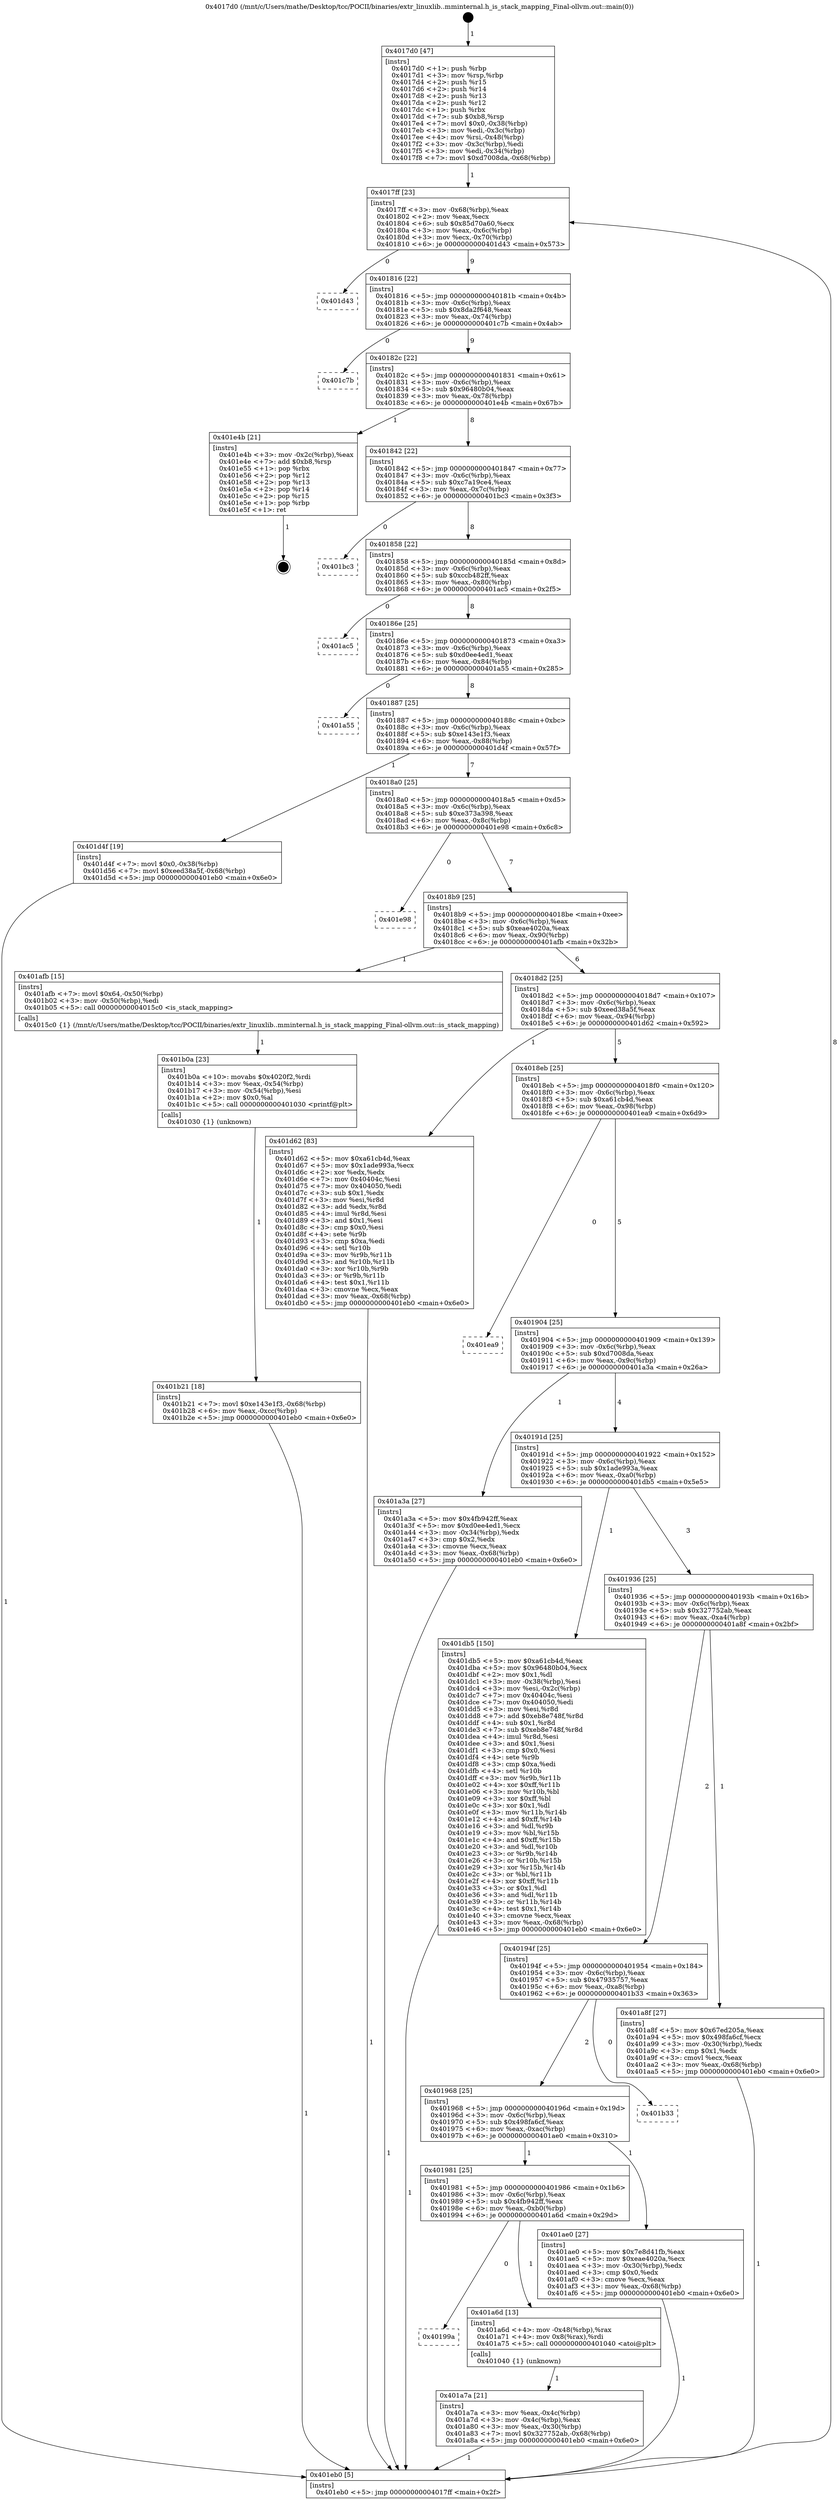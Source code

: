 digraph "0x4017d0" {
  label = "0x4017d0 (/mnt/c/Users/mathe/Desktop/tcc/POCII/binaries/extr_linuxlib..mminternal.h_is_stack_mapping_Final-ollvm.out::main(0))"
  labelloc = "t"
  node[shape=record]

  Entry [label="",width=0.3,height=0.3,shape=circle,fillcolor=black,style=filled]
  "0x4017ff" [label="{
     0x4017ff [23]\l
     | [instrs]\l
     &nbsp;&nbsp;0x4017ff \<+3\>: mov -0x68(%rbp),%eax\l
     &nbsp;&nbsp;0x401802 \<+2\>: mov %eax,%ecx\l
     &nbsp;&nbsp;0x401804 \<+6\>: sub $0x85d70a60,%ecx\l
     &nbsp;&nbsp;0x40180a \<+3\>: mov %eax,-0x6c(%rbp)\l
     &nbsp;&nbsp;0x40180d \<+3\>: mov %ecx,-0x70(%rbp)\l
     &nbsp;&nbsp;0x401810 \<+6\>: je 0000000000401d43 \<main+0x573\>\l
  }"]
  "0x401d43" [label="{
     0x401d43\l
  }", style=dashed]
  "0x401816" [label="{
     0x401816 [22]\l
     | [instrs]\l
     &nbsp;&nbsp;0x401816 \<+5\>: jmp 000000000040181b \<main+0x4b\>\l
     &nbsp;&nbsp;0x40181b \<+3\>: mov -0x6c(%rbp),%eax\l
     &nbsp;&nbsp;0x40181e \<+5\>: sub $0x8da2f648,%eax\l
     &nbsp;&nbsp;0x401823 \<+3\>: mov %eax,-0x74(%rbp)\l
     &nbsp;&nbsp;0x401826 \<+6\>: je 0000000000401c7b \<main+0x4ab\>\l
  }"]
  Exit [label="",width=0.3,height=0.3,shape=circle,fillcolor=black,style=filled,peripheries=2]
  "0x401c7b" [label="{
     0x401c7b\l
  }", style=dashed]
  "0x40182c" [label="{
     0x40182c [22]\l
     | [instrs]\l
     &nbsp;&nbsp;0x40182c \<+5\>: jmp 0000000000401831 \<main+0x61\>\l
     &nbsp;&nbsp;0x401831 \<+3\>: mov -0x6c(%rbp),%eax\l
     &nbsp;&nbsp;0x401834 \<+5\>: sub $0x96480b04,%eax\l
     &nbsp;&nbsp;0x401839 \<+3\>: mov %eax,-0x78(%rbp)\l
     &nbsp;&nbsp;0x40183c \<+6\>: je 0000000000401e4b \<main+0x67b\>\l
  }"]
  "0x401b21" [label="{
     0x401b21 [18]\l
     | [instrs]\l
     &nbsp;&nbsp;0x401b21 \<+7\>: movl $0xe143e1f3,-0x68(%rbp)\l
     &nbsp;&nbsp;0x401b28 \<+6\>: mov %eax,-0xcc(%rbp)\l
     &nbsp;&nbsp;0x401b2e \<+5\>: jmp 0000000000401eb0 \<main+0x6e0\>\l
  }"]
  "0x401e4b" [label="{
     0x401e4b [21]\l
     | [instrs]\l
     &nbsp;&nbsp;0x401e4b \<+3\>: mov -0x2c(%rbp),%eax\l
     &nbsp;&nbsp;0x401e4e \<+7\>: add $0xb8,%rsp\l
     &nbsp;&nbsp;0x401e55 \<+1\>: pop %rbx\l
     &nbsp;&nbsp;0x401e56 \<+2\>: pop %r12\l
     &nbsp;&nbsp;0x401e58 \<+2\>: pop %r13\l
     &nbsp;&nbsp;0x401e5a \<+2\>: pop %r14\l
     &nbsp;&nbsp;0x401e5c \<+2\>: pop %r15\l
     &nbsp;&nbsp;0x401e5e \<+1\>: pop %rbp\l
     &nbsp;&nbsp;0x401e5f \<+1\>: ret\l
  }"]
  "0x401842" [label="{
     0x401842 [22]\l
     | [instrs]\l
     &nbsp;&nbsp;0x401842 \<+5\>: jmp 0000000000401847 \<main+0x77\>\l
     &nbsp;&nbsp;0x401847 \<+3\>: mov -0x6c(%rbp),%eax\l
     &nbsp;&nbsp;0x40184a \<+5\>: sub $0xc7a19ce4,%eax\l
     &nbsp;&nbsp;0x40184f \<+3\>: mov %eax,-0x7c(%rbp)\l
     &nbsp;&nbsp;0x401852 \<+6\>: je 0000000000401bc3 \<main+0x3f3\>\l
  }"]
  "0x401b0a" [label="{
     0x401b0a [23]\l
     | [instrs]\l
     &nbsp;&nbsp;0x401b0a \<+10\>: movabs $0x4020f2,%rdi\l
     &nbsp;&nbsp;0x401b14 \<+3\>: mov %eax,-0x54(%rbp)\l
     &nbsp;&nbsp;0x401b17 \<+3\>: mov -0x54(%rbp),%esi\l
     &nbsp;&nbsp;0x401b1a \<+2\>: mov $0x0,%al\l
     &nbsp;&nbsp;0x401b1c \<+5\>: call 0000000000401030 \<printf@plt\>\l
     | [calls]\l
     &nbsp;&nbsp;0x401030 \{1\} (unknown)\l
  }"]
  "0x401bc3" [label="{
     0x401bc3\l
  }", style=dashed]
  "0x401858" [label="{
     0x401858 [22]\l
     | [instrs]\l
     &nbsp;&nbsp;0x401858 \<+5\>: jmp 000000000040185d \<main+0x8d\>\l
     &nbsp;&nbsp;0x40185d \<+3\>: mov -0x6c(%rbp),%eax\l
     &nbsp;&nbsp;0x401860 \<+5\>: sub $0xccb482ff,%eax\l
     &nbsp;&nbsp;0x401865 \<+3\>: mov %eax,-0x80(%rbp)\l
     &nbsp;&nbsp;0x401868 \<+6\>: je 0000000000401ac5 \<main+0x2f5\>\l
  }"]
  "0x401a7a" [label="{
     0x401a7a [21]\l
     | [instrs]\l
     &nbsp;&nbsp;0x401a7a \<+3\>: mov %eax,-0x4c(%rbp)\l
     &nbsp;&nbsp;0x401a7d \<+3\>: mov -0x4c(%rbp),%eax\l
     &nbsp;&nbsp;0x401a80 \<+3\>: mov %eax,-0x30(%rbp)\l
     &nbsp;&nbsp;0x401a83 \<+7\>: movl $0x327752ab,-0x68(%rbp)\l
     &nbsp;&nbsp;0x401a8a \<+5\>: jmp 0000000000401eb0 \<main+0x6e0\>\l
  }"]
  "0x401ac5" [label="{
     0x401ac5\l
  }", style=dashed]
  "0x40186e" [label="{
     0x40186e [25]\l
     | [instrs]\l
     &nbsp;&nbsp;0x40186e \<+5\>: jmp 0000000000401873 \<main+0xa3\>\l
     &nbsp;&nbsp;0x401873 \<+3\>: mov -0x6c(%rbp),%eax\l
     &nbsp;&nbsp;0x401876 \<+5\>: sub $0xd0ee4ed1,%eax\l
     &nbsp;&nbsp;0x40187b \<+6\>: mov %eax,-0x84(%rbp)\l
     &nbsp;&nbsp;0x401881 \<+6\>: je 0000000000401a55 \<main+0x285\>\l
  }"]
  "0x40199a" [label="{
     0x40199a\l
  }", style=dashed]
  "0x401a55" [label="{
     0x401a55\l
  }", style=dashed]
  "0x401887" [label="{
     0x401887 [25]\l
     | [instrs]\l
     &nbsp;&nbsp;0x401887 \<+5\>: jmp 000000000040188c \<main+0xbc\>\l
     &nbsp;&nbsp;0x40188c \<+3\>: mov -0x6c(%rbp),%eax\l
     &nbsp;&nbsp;0x40188f \<+5\>: sub $0xe143e1f3,%eax\l
     &nbsp;&nbsp;0x401894 \<+6\>: mov %eax,-0x88(%rbp)\l
     &nbsp;&nbsp;0x40189a \<+6\>: je 0000000000401d4f \<main+0x57f\>\l
  }"]
  "0x401a6d" [label="{
     0x401a6d [13]\l
     | [instrs]\l
     &nbsp;&nbsp;0x401a6d \<+4\>: mov -0x48(%rbp),%rax\l
     &nbsp;&nbsp;0x401a71 \<+4\>: mov 0x8(%rax),%rdi\l
     &nbsp;&nbsp;0x401a75 \<+5\>: call 0000000000401040 \<atoi@plt\>\l
     | [calls]\l
     &nbsp;&nbsp;0x401040 \{1\} (unknown)\l
  }"]
  "0x401d4f" [label="{
     0x401d4f [19]\l
     | [instrs]\l
     &nbsp;&nbsp;0x401d4f \<+7\>: movl $0x0,-0x38(%rbp)\l
     &nbsp;&nbsp;0x401d56 \<+7\>: movl $0xeed38a5f,-0x68(%rbp)\l
     &nbsp;&nbsp;0x401d5d \<+5\>: jmp 0000000000401eb0 \<main+0x6e0\>\l
  }"]
  "0x4018a0" [label="{
     0x4018a0 [25]\l
     | [instrs]\l
     &nbsp;&nbsp;0x4018a0 \<+5\>: jmp 00000000004018a5 \<main+0xd5\>\l
     &nbsp;&nbsp;0x4018a5 \<+3\>: mov -0x6c(%rbp),%eax\l
     &nbsp;&nbsp;0x4018a8 \<+5\>: sub $0xe373a398,%eax\l
     &nbsp;&nbsp;0x4018ad \<+6\>: mov %eax,-0x8c(%rbp)\l
     &nbsp;&nbsp;0x4018b3 \<+6\>: je 0000000000401e98 \<main+0x6c8\>\l
  }"]
  "0x401981" [label="{
     0x401981 [25]\l
     | [instrs]\l
     &nbsp;&nbsp;0x401981 \<+5\>: jmp 0000000000401986 \<main+0x1b6\>\l
     &nbsp;&nbsp;0x401986 \<+3\>: mov -0x6c(%rbp),%eax\l
     &nbsp;&nbsp;0x401989 \<+5\>: sub $0x4fb942ff,%eax\l
     &nbsp;&nbsp;0x40198e \<+6\>: mov %eax,-0xb0(%rbp)\l
     &nbsp;&nbsp;0x401994 \<+6\>: je 0000000000401a6d \<main+0x29d\>\l
  }"]
  "0x401e98" [label="{
     0x401e98\l
  }", style=dashed]
  "0x4018b9" [label="{
     0x4018b9 [25]\l
     | [instrs]\l
     &nbsp;&nbsp;0x4018b9 \<+5\>: jmp 00000000004018be \<main+0xee\>\l
     &nbsp;&nbsp;0x4018be \<+3\>: mov -0x6c(%rbp),%eax\l
     &nbsp;&nbsp;0x4018c1 \<+5\>: sub $0xeae4020a,%eax\l
     &nbsp;&nbsp;0x4018c6 \<+6\>: mov %eax,-0x90(%rbp)\l
     &nbsp;&nbsp;0x4018cc \<+6\>: je 0000000000401afb \<main+0x32b\>\l
  }"]
  "0x401ae0" [label="{
     0x401ae0 [27]\l
     | [instrs]\l
     &nbsp;&nbsp;0x401ae0 \<+5\>: mov $0x7e8d41fb,%eax\l
     &nbsp;&nbsp;0x401ae5 \<+5\>: mov $0xeae4020a,%ecx\l
     &nbsp;&nbsp;0x401aea \<+3\>: mov -0x30(%rbp),%edx\l
     &nbsp;&nbsp;0x401aed \<+3\>: cmp $0x0,%edx\l
     &nbsp;&nbsp;0x401af0 \<+3\>: cmove %ecx,%eax\l
     &nbsp;&nbsp;0x401af3 \<+3\>: mov %eax,-0x68(%rbp)\l
     &nbsp;&nbsp;0x401af6 \<+5\>: jmp 0000000000401eb0 \<main+0x6e0\>\l
  }"]
  "0x401afb" [label="{
     0x401afb [15]\l
     | [instrs]\l
     &nbsp;&nbsp;0x401afb \<+7\>: movl $0x64,-0x50(%rbp)\l
     &nbsp;&nbsp;0x401b02 \<+3\>: mov -0x50(%rbp),%edi\l
     &nbsp;&nbsp;0x401b05 \<+5\>: call 00000000004015c0 \<is_stack_mapping\>\l
     | [calls]\l
     &nbsp;&nbsp;0x4015c0 \{1\} (/mnt/c/Users/mathe/Desktop/tcc/POCII/binaries/extr_linuxlib..mminternal.h_is_stack_mapping_Final-ollvm.out::is_stack_mapping)\l
  }"]
  "0x4018d2" [label="{
     0x4018d2 [25]\l
     | [instrs]\l
     &nbsp;&nbsp;0x4018d2 \<+5\>: jmp 00000000004018d7 \<main+0x107\>\l
     &nbsp;&nbsp;0x4018d7 \<+3\>: mov -0x6c(%rbp),%eax\l
     &nbsp;&nbsp;0x4018da \<+5\>: sub $0xeed38a5f,%eax\l
     &nbsp;&nbsp;0x4018df \<+6\>: mov %eax,-0x94(%rbp)\l
     &nbsp;&nbsp;0x4018e5 \<+6\>: je 0000000000401d62 \<main+0x592\>\l
  }"]
  "0x401968" [label="{
     0x401968 [25]\l
     | [instrs]\l
     &nbsp;&nbsp;0x401968 \<+5\>: jmp 000000000040196d \<main+0x19d\>\l
     &nbsp;&nbsp;0x40196d \<+3\>: mov -0x6c(%rbp),%eax\l
     &nbsp;&nbsp;0x401970 \<+5\>: sub $0x498fa6cf,%eax\l
     &nbsp;&nbsp;0x401975 \<+6\>: mov %eax,-0xac(%rbp)\l
     &nbsp;&nbsp;0x40197b \<+6\>: je 0000000000401ae0 \<main+0x310\>\l
  }"]
  "0x401d62" [label="{
     0x401d62 [83]\l
     | [instrs]\l
     &nbsp;&nbsp;0x401d62 \<+5\>: mov $0xa61cb4d,%eax\l
     &nbsp;&nbsp;0x401d67 \<+5\>: mov $0x1ade993a,%ecx\l
     &nbsp;&nbsp;0x401d6c \<+2\>: xor %edx,%edx\l
     &nbsp;&nbsp;0x401d6e \<+7\>: mov 0x40404c,%esi\l
     &nbsp;&nbsp;0x401d75 \<+7\>: mov 0x404050,%edi\l
     &nbsp;&nbsp;0x401d7c \<+3\>: sub $0x1,%edx\l
     &nbsp;&nbsp;0x401d7f \<+3\>: mov %esi,%r8d\l
     &nbsp;&nbsp;0x401d82 \<+3\>: add %edx,%r8d\l
     &nbsp;&nbsp;0x401d85 \<+4\>: imul %r8d,%esi\l
     &nbsp;&nbsp;0x401d89 \<+3\>: and $0x1,%esi\l
     &nbsp;&nbsp;0x401d8c \<+3\>: cmp $0x0,%esi\l
     &nbsp;&nbsp;0x401d8f \<+4\>: sete %r9b\l
     &nbsp;&nbsp;0x401d93 \<+3\>: cmp $0xa,%edi\l
     &nbsp;&nbsp;0x401d96 \<+4\>: setl %r10b\l
     &nbsp;&nbsp;0x401d9a \<+3\>: mov %r9b,%r11b\l
     &nbsp;&nbsp;0x401d9d \<+3\>: and %r10b,%r11b\l
     &nbsp;&nbsp;0x401da0 \<+3\>: xor %r10b,%r9b\l
     &nbsp;&nbsp;0x401da3 \<+3\>: or %r9b,%r11b\l
     &nbsp;&nbsp;0x401da6 \<+4\>: test $0x1,%r11b\l
     &nbsp;&nbsp;0x401daa \<+3\>: cmovne %ecx,%eax\l
     &nbsp;&nbsp;0x401dad \<+3\>: mov %eax,-0x68(%rbp)\l
     &nbsp;&nbsp;0x401db0 \<+5\>: jmp 0000000000401eb0 \<main+0x6e0\>\l
  }"]
  "0x4018eb" [label="{
     0x4018eb [25]\l
     | [instrs]\l
     &nbsp;&nbsp;0x4018eb \<+5\>: jmp 00000000004018f0 \<main+0x120\>\l
     &nbsp;&nbsp;0x4018f0 \<+3\>: mov -0x6c(%rbp),%eax\l
     &nbsp;&nbsp;0x4018f3 \<+5\>: sub $0xa61cb4d,%eax\l
     &nbsp;&nbsp;0x4018f8 \<+6\>: mov %eax,-0x98(%rbp)\l
     &nbsp;&nbsp;0x4018fe \<+6\>: je 0000000000401ea9 \<main+0x6d9\>\l
  }"]
  "0x401b33" [label="{
     0x401b33\l
  }", style=dashed]
  "0x401ea9" [label="{
     0x401ea9\l
  }", style=dashed]
  "0x401904" [label="{
     0x401904 [25]\l
     | [instrs]\l
     &nbsp;&nbsp;0x401904 \<+5\>: jmp 0000000000401909 \<main+0x139\>\l
     &nbsp;&nbsp;0x401909 \<+3\>: mov -0x6c(%rbp),%eax\l
     &nbsp;&nbsp;0x40190c \<+5\>: sub $0xd7008da,%eax\l
     &nbsp;&nbsp;0x401911 \<+6\>: mov %eax,-0x9c(%rbp)\l
     &nbsp;&nbsp;0x401917 \<+6\>: je 0000000000401a3a \<main+0x26a\>\l
  }"]
  "0x40194f" [label="{
     0x40194f [25]\l
     | [instrs]\l
     &nbsp;&nbsp;0x40194f \<+5\>: jmp 0000000000401954 \<main+0x184\>\l
     &nbsp;&nbsp;0x401954 \<+3\>: mov -0x6c(%rbp),%eax\l
     &nbsp;&nbsp;0x401957 \<+5\>: sub $0x47935757,%eax\l
     &nbsp;&nbsp;0x40195c \<+6\>: mov %eax,-0xa8(%rbp)\l
     &nbsp;&nbsp;0x401962 \<+6\>: je 0000000000401b33 \<main+0x363\>\l
  }"]
  "0x401a3a" [label="{
     0x401a3a [27]\l
     | [instrs]\l
     &nbsp;&nbsp;0x401a3a \<+5\>: mov $0x4fb942ff,%eax\l
     &nbsp;&nbsp;0x401a3f \<+5\>: mov $0xd0ee4ed1,%ecx\l
     &nbsp;&nbsp;0x401a44 \<+3\>: mov -0x34(%rbp),%edx\l
     &nbsp;&nbsp;0x401a47 \<+3\>: cmp $0x2,%edx\l
     &nbsp;&nbsp;0x401a4a \<+3\>: cmovne %ecx,%eax\l
     &nbsp;&nbsp;0x401a4d \<+3\>: mov %eax,-0x68(%rbp)\l
     &nbsp;&nbsp;0x401a50 \<+5\>: jmp 0000000000401eb0 \<main+0x6e0\>\l
  }"]
  "0x40191d" [label="{
     0x40191d [25]\l
     | [instrs]\l
     &nbsp;&nbsp;0x40191d \<+5\>: jmp 0000000000401922 \<main+0x152\>\l
     &nbsp;&nbsp;0x401922 \<+3\>: mov -0x6c(%rbp),%eax\l
     &nbsp;&nbsp;0x401925 \<+5\>: sub $0x1ade993a,%eax\l
     &nbsp;&nbsp;0x40192a \<+6\>: mov %eax,-0xa0(%rbp)\l
     &nbsp;&nbsp;0x401930 \<+6\>: je 0000000000401db5 \<main+0x5e5\>\l
  }"]
  "0x401eb0" [label="{
     0x401eb0 [5]\l
     | [instrs]\l
     &nbsp;&nbsp;0x401eb0 \<+5\>: jmp 00000000004017ff \<main+0x2f\>\l
  }"]
  "0x4017d0" [label="{
     0x4017d0 [47]\l
     | [instrs]\l
     &nbsp;&nbsp;0x4017d0 \<+1\>: push %rbp\l
     &nbsp;&nbsp;0x4017d1 \<+3\>: mov %rsp,%rbp\l
     &nbsp;&nbsp;0x4017d4 \<+2\>: push %r15\l
     &nbsp;&nbsp;0x4017d6 \<+2\>: push %r14\l
     &nbsp;&nbsp;0x4017d8 \<+2\>: push %r13\l
     &nbsp;&nbsp;0x4017da \<+2\>: push %r12\l
     &nbsp;&nbsp;0x4017dc \<+1\>: push %rbx\l
     &nbsp;&nbsp;0x4017dd \<+7\>: sub $0xb8,%rsp\l
     &nbsp;&nbsp;0x4017e4 \<+7\>: movl $0x0,-0x38(%rbp)\l
     &nbsp;&nbsp;0x4017eb \<+3\>: mov %edi,-0x3c(%rbp)\l
     &nbsp;&nbsp;0x4017ee \<+4\>: mov %rsi,-0x48(%rbp)\l
     &nbsp;&nbsp;0x4017f2 \<+3\>: mov -0x3c(%rbp),%edi\l
     &nbsp;&nbsp;0x4017f5 \<+3\>: mov %edi,-0x34(%rbp)\l
     &nbsp;&nbsp;0x4017f8 \<+7\>: movl $0xd7008da,-0x68(%rbp)\l
  }"]
  "0x401a8f" [label="{
     0x401a8f [27]\l
     | [instrs]\l
     &nbsp;&nbsp;0x401a8f \<+5\>: mov $0x67ed205a,%eax\l
     &nbsp;&nbsp;0x401a94 \<+5\>: mov $0x498fa6cf,%ecx\l
     &nbsp;&nbsp;0x401a99 \<+3\>: mov -0x30(%rbp),%edx\l
     &nbsp;&nbsp;0x401a9c \<+3\>: cmp $0x1,%edx\l
     &nbsp;&nbsp;0x401a9f \<+3\>: cmovl %ecx,%eax\l
     &nbsp;&nbsp;0x401aa2 \<+3\>: mov %eax,-0x68(%rbp)\l
     &nbsp;&nbsp;0x401aa5 \<+5\>: jmp 0000000000401eb0 \<main+0x6e0\>\l
  }"]
  "0x401db5" [label="{
     0x401db5 [150]\l
     | [instrs]\l
     &nbsp;&nbsp;0x401db5 \<+5\>: mov $0xa61cb4d,%eax\l
     &nbsp;&nbsp;0x401dba \<+5\>: mov $0x96480b04,%ecx\l
     &nbsp;&nbsp;0x401dbf \<+2\>: mov $0x1,%dl\l
     &nbsp;&nbsp;0x401dc1 \<+3\>: mov -0x38(%rbp),%esi\l
     &nbsp;&nbsp;0x401dc4 \<+3\>: mov %esi,-0x2c(%rbp)\l
     &nbsp;&nbsp;0x401dc7 \<+7\>: mov 0x40404c,%esi\l
     &nbsp;&nbsp;0x401dce \<+7\>: mov 0x404050,%edi\l
     &nbsp;&nbsp;0x401dd5 \<+3\>: mov %esi,%r8d\l
     &nbsp;&nbsp;0x401dd8 \<+7\>: add $0xeb8e748f,%r8d\l
     &nbsp;&nbsp;0x401ddf \<+4\>: sub $0x1,%r8d\l
     &nbsp;&nbsp;0x401de3 \<+7\>: sub $0xeb8e748f,%r8d\l
     &nbsp;&nbsp;0x401dea \<+4\>: imul %r8d,%esi\l
     &nbsp;&nbsp;0x401dee \<+3\>: and $0x1,%esi\l
     &nbsp;&nbsp;0x401df1 \<+3\>: cmp $0x0,%esi\l
     &nbsp;&nbsp;0x401df4 \<+4\>: sete %r9b\l
     &nbsp;&nbsp;0x401df8 \<+3\>: cmp $0xa,%edi\l
     &nbsp;&nbsp;0x401dfb \<+4\>: setl %r10b\l
     &nbsp;&nbsp;0x401dff \<+3\>: mov %r9b,%r11b\l
     &nbsp;&nbsp;0x401e02 \<+4\>: xor $0xff,%r11b\l
     &nbsp;&nbsp;0x401e06 \<+3\>: mov %r10b,%bl\l
     &nbsp;&nbsp;0x401e09 \<+3\>: xor $0xff,%bl\l
     &nbsp;&nbsp;0x401e0c \<+3\>: xor $0x1,%dl\l
     &nbsp;&nbsp;0x401e0f \<+3\>: mov %r11b,%r14b\l
     &nbsp;&nbsp;0x401e12 \<+4\>: and $0xff,%r14b\l
     &nbsp;&nbsp;0x401e16 \<+3\>: and %dl,%r9b\l
     &nbsp;&nbsp;0x401e19 \<+3\>: mov %bl,%r15b\l
     &nbsp;&nbsp;0x401e1c \<+4\>: and $0xff,%r15b\l
     &nbsp;&nbsp;0x401e20 \<+3\>: and %dl,%r10b\l
     &nbsp;&nbsp;0x401e23 \<+3\>: or %r9b,%r14b\l
     &nbsp;&nbsp;0x401e26 \<+3\>: or %r10b,%r15b\l
     &nbsp;&nbsp;0x401e29 \<+3\>: xor %r15b,%r14b\l
     &nbsp;&nbsp;0x401e2c \<+3\>: or %bl,%r11b\l
     &nbsp;&nbsp;0x401e2f \<+4\>: xor $0xff,%r11b\l
     &nbsp;&nbsp;0x401e33 \<+3\>: or $0x1,%dl\l
     &nbsp;&nbsp;0x401e36 \<+3\>: and %dl,%r11b\l
     &nbsp;&nbsp;0x401e39 \<+3\>: or %r11b,%r14b\l
     &nbsp;&nbsp;0x401e3c \<+4\>: test $0x1,%r14b\l
     &nbsp;&nbsp;0x401e40 \<+3\>: cmovne %ecx,%eax\l
     &nbsp;&nbsp;0x401e43 \<+3\>: mov %eax,-0x68(%rbp)\l
     &nbsp;&nbsp;0x401e46 \<+5\>: jmp 0000000000401eb0 \<main+0x6e0\>\l
  }"]
  "0x401936" [label="{
     0x401936 [25]\l
     | [instrs]\l
     &nbsp;&nbsp;0x401936 \<+5\>: jmp 000000000040193b \<main+0x16b\>\l
     &nbsp;&nbsp;0x40193b \<+3\>: mov -0x6c(%rbp),%eax\l
     &nbsp;&nbsp;0x40193e \<+5\>: sub $0x327752ab,%eax\l
     &nbsp;&nbsp;0x401943 \<+6\>: mov %eax,-0xa4(%rbp)\l
     &nbsp;&nbsp;0x401949 \<+6\>: je 0000000000401a8f \<main+0x2bf\>\l
  }"]
  Entry -> "0x4017d0" [label=" 1"]
  "0x4017ff" -> "0x401d43" [label=" 0"]
  "0x4017ff" -> "0x401816" [label=" 9"]
  "0x401e4b" -> Exit [label=" 1"]
  "0x401816" -> "0x401c7b" [label=" 0"]
  "0x401816" -> "0x40182c" [label=" 9"]
  "0x401db5" -> "0x401eb0" [label=" 1"]
  "0x40182c" -> "0x401e4b" [label=" 1"]
  "0x40182c" -> "0x401842" [label=" 8"]
  "0x401d62" -> "0x401eb0" [label=" 1"]
  "0x401842" -> "0x401bc3" [label=" 0"]
  "0x401842" -> "0x401858" [label=" 8"]
  "0x401d4f" -> "0x401eb0" [label=" 1"]
  "0x401858" -> "0x401ac5" [label=" 0"]
  "0x401858" -> "0x40186e" [label=" 8"]
  "0x401b21" -> "0x401eb0" [label=" 1"]
  "0x40186e" -> "0x401a55" [label=" 0"]
  "0x40186e" -> "0x401887" [label=" 8"]
  "0x401b0a" -> "0x401b21" [label=" 1"]
  "0x401887" -> "0x401d4f" [label=" 1"]
  "0x401887" -> "0x4018a0" [label=" 7"]
  "0x401afb" -> "0x401b0a" [label=" 1"]
  "0x4018a0" -> "0x401e98" [label=" 0"]
  "0x4018a0" -> "0x4018b9" [label=" 7"]
  "0x401a8f" -> "0x401eb0" [label=" 1"]
  "0x4018b9" -> "0x401afb" [label=" 1"]
  "0x4018b9" -> "0x4018d2" [label=" 6"]
  "0x401a7a" -> "0x401eb0" [label=" 1"]
  "0x4018d2" -> "0x401d62" [label=" 1"]
  "0x4018d2" -> "0x4018eb" [label=" 5"]
  "0x401981" -> "0x40199a" [label=" 0"]
  "0x4018eb" -> "0x401ea9" [label=" 0"]
  "0x4018eb" -> "0x401904" [label=" 5"]
  "0x401981" -> "0x401a6d" [label=" 1"]
  "0x401904" -> "0x401a3a" [label=" 1"]
  "0x401904" -> "0x40191d" [label=" 4"]
  "0x401a3a" -> "0x401eb0" [label=" 1"]
  "0x4017d0" -> "0x4017ff" [label=" 1"]
  "0x401eb0" -> "0x4017ff" [label=" 8"]
  "0x401968" -> "0x401981" [label=" 1"]
  "0x40191d" -> "0x401db5" [label=" 1"]
  "0x40191d" -> "0x401936" [label=" 3"]
  "0x401968" -> "0x401ae0" [label=" 1"]
  "0x401936" -> "0x401a8f" [label=" 1"]
  "0x401936" -> "0x40194f" [label=" 2"]
  "0x401ae0" -> "0x401eb0" [label=" 1"]
  "0x40194f" -> "0x401b33" [label=" 0"]
  "0x40194f" -> "0x401968" [label=" 2"]
  "0x401a6d" -> "0x401a7a" [label=" 1"]
}
